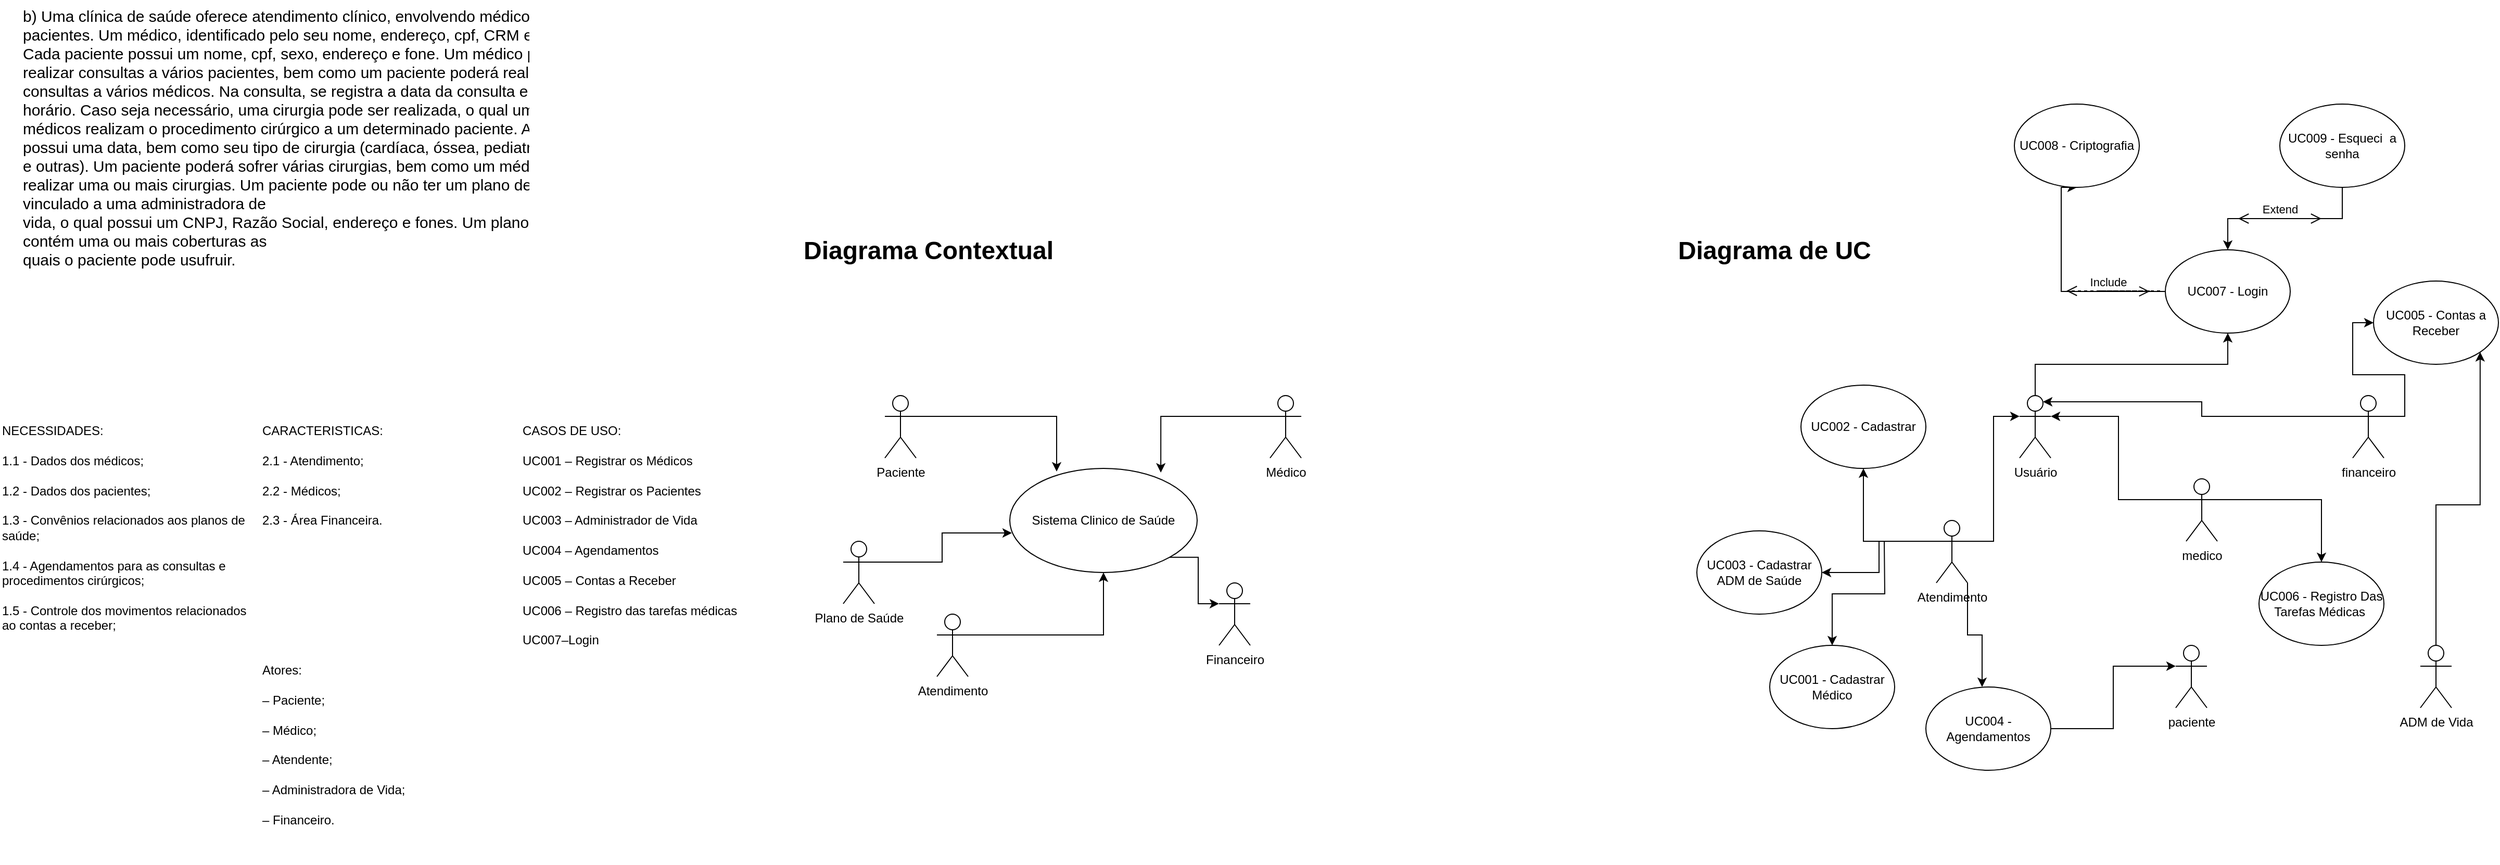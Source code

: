 <mxfile version="24.3.1" type="github">
  <diagram name="Página-1" id="kle034nBcpIm8sLm_HMZ">
    <mxGraphModel dx="1466" dy="592" grid="1" gridSize="10" guides="1" tooltips="1" connect="1" arrows="1" fold="1" page="1" pageScale="1" pageWidth="827" pageHeight="1169" math="0" shadow="0">
      <root>
        <mxCell id="0" />
        <mxCell id="1" parent="0" />
        <mxCell id="hTXdx5FMGu9ix-rzTCdy-9" style="edgeStyle=orthogonalEdgeStyle;rounded=0;orthogonalLoop=1;jettySize=auto;html=1;exitX=0.5;exitY=0;exitDx=0;exitDy=0;exitPerimeter=0;entryX=0.5;entryY=1;entryDx=0;entryDy=0;" edge="1" parent="1" source="uSbZmD1hKaF5ep1M6cqf-1" target="hTXdx5FMGu9ix-rzTCdy-6">
          <mxGeometry relative="1" as="geometry" />
        </mxCell>
        <mxCell id="uSbZmD1hKaF5ep1M6cqf-1" value="Usuário&lt;div&gt;&lt;br&gt;&lt;/div&gt;" style="shape=umlActor;verticalLabelPosition=bottom;verticalAlign=top;html=1;outlineConnect=0;" parent="1" vertex="1">
          <mxGeometry x="2010" y="400" width="30" height="60" as="geometry" />
        </mxCell>
        <mxCell id="hTXdx5FMGu9ix-rzTCdy-31" style="edgeStyle=orthogonalEdgeStyle;rounded=0;orthogonalLoop=1;jettySize=auto;html=1;exitX=1;exitY=0.333;exitDx=0;exitDy=0;exitPerimeter=0;" edge="1" parent="1" source="uSbZmD1hKaF5ep1M6cqf-2" target="hTXdx5FMGu9ix-rzTCdy-30">
          <mxGeometry relative="1" as="geometry" />
        </mxCell>
        <mxCell id="uSbZmD1hKaF5ep1M6cqf-2" value="medico&lt;div&gt;&lt;br&gt;&lt;/div&gt;" style="shape=umlActor;verticalLabelPosition=bottom;verticalAlign=top;html=1;outlineConnect=0;" parent="1" vertex="1">
          <mxGeometry x="2170" y="480" width="30" height="60" as="geometry" />
        </mxCell>
        <mxCell id="uSbZmD1hKaF5ep1M6cqf-3" value="paciente&lt;div&gt;&lt;br&gt;&lt;/div&gt;&lt;div&gt;&lt;br&gt;&lt;/div&gt;" style="shape=umlActor;verticalLabelPosition=bottom;verticalAlign=top;html=1;outlineConnect=0;" parent="1" vertex="1">
          <mxGeometry x="2160" y="640" width="30" height="60" as="geometry" />
        </mxCell>
        <mxCell id="hTXdx5FMGu9ix-rzTCdy-33" style="edgeStyle=orthogonalEdgeStyle;rounded=0;orthogonalLoop=1;jettySize=auto;html=1;exitX=1;exitY=0.333;exitDx=0;exitDy=0;exitPerimeter=0;entryX=0;entryY=0.5;entryDx=0;entryDy=0;" edge="1" parent="1" source="uSbZmD1hKaF5ep1M6cqf-4" target="hTXdx5FMGu9ix-rzTCdy-32">
          <mxGeometry relative="1" as="geometry" />
        </mxCell>
        <mxCell id="uSbZmD1hKaF5ep1M6cqf-4" value="financeiro&lt;div&gt;&lt;br&gt;&lt;/div&gt;" style="shape=umlActor;verticalLabelPosition=bottom;verticalAlign=top;html=1;outlineConnect=0;" parent="1" vertex="1">
          <mxGeometry x="2330" y="400" width="30" height="60" as="geometry" />
        </mxCell>
        <mxCell id="KJCTL0xcXzNYVvfliB-h-1" value="&lt;font style=&quot;font-size: 15px;&quot;&gt;b) Uma clínica de saúde oferece atendimento clínico, envolvendo médicos e&lt;br&gt;pacientes. Um médico, identificado pelo seu nome, endereço, cpf, CRM e fone(s).&lt;br&gt;Cada paciente possui um nome, cpf, sexo, endereço e fone. Um médico poderá&lt;br&gt;realizar consultas a vários pacientes, bem como um paciente poderá realizar&lt;br&gt;consultas a vários médicos. Na consulta, se registra a data da consulta e seu&lt;br&gt;horário. Caso seja necessário, uma cirurgia pode ser realizada, o qual um ou mais&lt;br&gt;médicos realizam o procedimento cirúrgico a um determinado paciente. A cirurgia&lt;br&gt;possui uma data, bem como seu tipo de cirurgia (cardíaca, óssea, pediatra, intestinal&lt;br&gt;e outras). Um paciente poderá sofrer várias cirurgias, bem como um médico poderá&lt;br&gt;realizar uma ou mais cirurgias. Um paciente pode ou não ter um plano de saúde, vinculado a uma administradora de&lt;br&gt;vida, o qual possui um CNPJ, Razão Social, endereço e fones. Um plano de saúde contém uma ou mais coberturas as&lt;br&gt;quais o paciente pode usufruir.&lt;/font&gt;" style="text;whiteSpace=wrap;html=1;" parent="1" vertex="1">
          <mxGeometry x="90" y="20" width="604" height="280" as="geometry" />
        </mxCell>
        <mxCell id="KJCTL0xcXzNYVvfliB-h-2" value="&lt;div&gt;CASOS DE USO:&lt;/div&gt;&lt;div&gt;&lt;br&gt;&lt;/div&gt;UC001 – Registrar os Médicos&lt;div&gt;&lt;br&gt;UC002 – Registrar os Pacientes&lt;/div&gt;&lt;div&gt;&lt;br&gt;UC003 – Administrador de Vida&lt;/div&gt;&lt;div&gt;&lt;br&gt;&lt;/div&gt;&lt;div&gt;UC004 – Agendamentos&lt;/div&gt;&lt;div&gt;&lt;br&gt;&lt;/div&gt;&lt;div&gt;UC005 – Contas a Receber&lt;div&gt;&lt;br&gt;&lt;div&gt;UC006 – Registro das tarefas médicas&lt;/div&gt;&lt;div&gt;&lt;span style=&quot;background-color: initial;&quot;&gt;&lt;br&gt;&lt;/span&gt;&lt;/div&gt;&lt;div&gt;&lt;span style=&quot;background-color: initial;&quot;&gt;UC007–Login&lt;/span&gt;&lt;/div&gt;&lt;div&gt;&lt;br&gt;&lt;/div&gt;&lt;/div&gt;&lt;/div&gt;&lt;div&gt;&lt;br&gt;&lt;/div&gt;" style="text;whiteSpace=wrap;html=1;" parent="1" vertex="1">
          <mxGeometry x="570" y="420" width="230" height="240" as="geometry" />
        </mxCell>
        <mxCell id="KJCTL0xcXzNYVvfliB-h-3" value="&lt;div&gt;CARACTERISTICAS:&lt;/div&gt;&lt;div&gt;&lt;br&gt;&lt;/div&gt;2.1 - Atendimento;&lt;div&gt;&lt;br&gt;&lt;div&gt;2.2 - Médicos;&lt;/div&gt;&lt;div&gt;&lt;br&gt;&lt;/div&gt;&lt;div&gt;2.3 - Área Financeira.&lt;/div&gt;&lt;/div&gt;" style="text;whiteSpace=wrap;html=1;" parent="1" vertex="1">
          <mxGeometry x="320" y="420" width="240" height="230" as="geometry" />
        </mxCell>
        <mxCell id="hTXdx5FMGu9ix-rzTCdy-1" value="&lt;div&gt;NECESSIDADES:&lt;/div&gt;&lt;div&gt;&lt;br&gt;&lt;/div&gt;1.1 - Dados dos médicos;&amp;nbsp;&lt;div&gt;&amp;nbsp;&lt;div&gt;1.2 - Dados dos pacientes;&lt;/div&gt;&lt;div&gt;&lt;br&gt;&lt;/div&gt;&lt;div&gt;1.3 - Convênios relacionados aos planos de saúde;&lt;/div&gt;&lt;div&gt;&amp;nbsp;&lt;/div&gt;&lt;div&gt;1.4 - Agendamentos para as consultas e procedimentos cirúrgicos;&lt;/div&gt;&lt;div&gt;&lt;br&gt;&lt;/div&gt;&lt;div&gt;1.5 - Controle dos movimentos relacionados ao contas a receber;&lt;br&gt;&lt;/div&gt;&lt;/div&gt;" style="text;whiteSpace=wrap;html=1;" vertex="1" parent="1">
          <mxGeometry x="70" y="420" width="240" height="240" as="geometry" />
        </mxCell>
        <mxCell id="hTXdx5FMGu9ix-rzTCdy-2" value="Atores:&#xa;&#xa;– Paciente;&#xa;&#xa;– Médico;&#xa;&#xa;– Atendente;&#xa;&#xa;– Administradora de Vida;&#xa;&#xa;– Financeiro." style="text;whiteSpace=wrap;" vertex="1" parent="1">
          <mxGeometry x="320" y="650" width="240" height="200" as="geometry" />
        </mxCell>
        <mxCell id="hTXdx5FMGu9ix-rzTCdy-3" value="&lt;h1 style=&quot;margin-top: 0px;&quot;&gt;Diagrama Contextual&amp;nbsp;&lt;/h1&gt;" style="text;html=1;whiteSpace=wrap;overflow=hidden;rounded=0;" vertex="1" parent="1">
          <mxGeometry x="840" y="240" width="250" height="40" as="geometry" />
        </mxCell>
        <mxCell id="hTXdx5FMGu9ix-rzTCdy-4" value="&lt;h1 style=&quot;margin-top: 0px;&quot;&gt;Diagrama de UC&lt;/h1&gt;" style="text;html=1;whiteSpace=wrap;overflow=hidden;rounded=0;" vertex="1" parent="1">
          <mxGeometry x="1680" y="240" width="250" height="40" as="geometry" />
        </mxCell>
        <mxCell id="hTXdx5FMGu9ix-rzTCdy-10" style="edgeStyle=orthogonalEdgeStyle;rounded=0;orthogonalLoop=1;jettySize=auto;html=1;exitX=0;exitY=0.5;exitDx=0;exitDy=0;entryX=0.5;entryY=1;entryDx=0;entryDy=0;" edge="1" parent="1" source="hTXdx5FMGu9ix-rzTCdy-6" target="hTXdx5FMGu9ix-rzTCdy-7">
          <mxGeometry relative="1" as="geometry">
            <Array as="points">
              <mxPoint x="2050" y="300" />
              <mxPoint x="2050" y="200" />
            </Array>
          </mxGeometry>
        </mxCell>
        <mxCell id="hTXdx5FMGu9ix-rzTCdy-6" value="UC007 - Login" style="ellipse;whiteSpace=wrap;html=1;" vertex="1" parent="1">
          <mxGeometry x="2150" y="260" width="120" height="80" as="geometry" />
        </mxCell>
        <mxCell id="hTXdx5FMGu9ix-rzTCdy-7" value="UC008 - Criptografia" style="ellipse;whiteSpace=wrap;html=1;" vertex="1" parent="1">
          <mxGeometry x="2005" y="120" width="120" height="80" as="geometry" />
        </mxCell>
        <mxCell id="hTXdx5FMGu9ix-rzTCdy-11" style="edgeStyle=orthogonalEdgeStyle;rounded=0;orthogonalLoop=1;jettySize=auto;html=1;exitX=0.5;exitY=1;exitDx=0;exitDy=0;entryX=0.5;entryY=0;entryDx=0;entryDy=0;" edge="1" parent="1" source="hTXdx5FMGu9ix-rzTCdy-8" target="hTXdx5FMGu9ix-rzTCdy-6">
          <mxGeometry relative="1" as="geometry" />
        </mxCell>
        <mxCell id="hTXdx5FMGu9ix-rzTCdy-8" value="UC009 - Esqueci&amp;nbsp; a senha" style="ellipse;whiteSpace=wrap;html=1;" vertex="1" parent="1">
          <mxGeometry x="2260" y="120" width="120" height="80" as="geometry" />
        </mxCell>
        <mxCell id="hTXdx5FMGu9ix-rzTCdy-12" value="Extend" style="html=1;verticalAlign=bottom;endArrow=open;dashed=1;endSize=8;curved=0;rounded=0;" edge="1" parent="1">
          <mxGeometry relative="1" as="geometry">
            <mxPoint x="2300" y="230" as="sourcePoint" />
            <mxPoint x="2220" y="230" as="targetPoint" />
          </mxGeometry>
        </mxCell>
        <mxCell id="hTXdx5FMGu9ix-rzTCdy-13" value="" style="html=1;verticalAlign=bottom;endArrow=open;dashed=1;endSize=8;curved=0;rounded=0;" edge="1" parent="1">
          <mxGeometry relative="1" as="geometry">
            <mxPoint x="2320" y="230" as="sourcePoint" />
            <mxPoint x="2300" y="230" as="targetPoint" />
            <Array as="points">
              <mxPoint x="2310" y="230" />
              <mxPoint x="2260" y="230" />
            </Array>
          </mxGeometry>
        </mxCell>
        <mxCell id="hTXdx5FMGu9ix-rzTCdy-14" value="Include" style="html=1;verticalAlign=bottom;endArrow=open;dashed=1;endSize=8;curved=0;rounded=0;" edge="1" parent="1">
          <mxGeometry relative="1" as="geometry">
            <mxPoint x="2135" y="299.5" as="sourcePoint" />
            <mxPoint x="2055" y="299.5" as="targetPoint" />
            <mxPoint as="offset" />
          </mxGeometry>
        </mxCell>
        <mxCell id="hTXdx5FMGu9ix-rzTCdy-15" value="" style="html=1;verticalAlign=bottom;endArrow=open;dashed=1;endSize=8;curved=0;rounded=0;" edge="1" parent="1">
          <mxGeometry relative="1" as="geometry">
            <mxPoint x="2145" y="299.5" as="sourcePoint" />
            <mxPoint x="2135" y="300" as="targetPoint" />
            <Array as="points">
              <mxPoint x="2135" y="299.5" />
              <mxPoint x="2085" y="299.5" />
            </Array>
          </mxGeometry>
        </mxCell>
        <mxCell id="hTXdx5FMGu9ix-rzTCdy-16" style="edgeStyle=orthogonalEdgeStyle;rounded=0;orthogonalLoop=1;jettySize=auto;html=1;exitX=0;exitY=0.333;exitDx=0;exitDy=0;exitPerimeter=0;entryX=1;entryY=0.333;entryDx=0;entryDy=0;entryPerimeter=0;" edge="1" parent="1" source="uSbZmD1hKaF5ep1M6cqf-2" target="uSbZmD1hKaF5ep1M6cqf-1">
          <mxGeometry relative="1" as="geometry" />
        </mxCell>
        <mxCell id="hTXdx5FMGu9ix-rzTCdy-17" style="edgeStyle=orthogonalEdgeStyle;rounded=0;orthogonalLoop=1;jettySize=auto;html=1;exitX=0;exitY=0.333;exitDx=0;exitDy=0;exitPerimeter=0;entryX=0.75;entryY=0.1;entryDx=0;entryDy=0;entryPerimeter=0;" edge="1" parent="1" source="uSbZmD1hKaF5ep1M6cqf-4" target="uSbZmD1hKaF5ep1M6cqf-1">
          <mxGeometry relative="1" as="geometry" />
        </mxCell>
        <mxCell id="hTXdx5FMGu9ix-rzTCdy-24" style="edgeStyle=orthogonalEdgeStyle;rounded=0;orthogonalLoop=1;jettySize=auto;html=1;exitX=0;exitY=0.333;exitDx=0;exitDy=0;exitPerimeter=0;entryX=1;entryY=0.5;entryDx=0;entryDy=0;" edge="1" parent="1" source="hTXdx5FMGu9ix-rzTCdy-18" target="hTXdx5FMGu9ix-rzTCdy-21">
          <mxGeometry relative="1" as="geometry" />
        </mxCell>
        <mxCell id="hTXdx5FMGu9ix-rzTCdy-25" style="edgeStyle=orthogonalEdgeStyle;rounded=0;orthogonalLoop=1;jettySize=auto;html=1;exitX=0;exitY=0.333;exitDx=0;exitDy=0;exitPerimeter=0;" edge="1" parent="1" source="hTXdx5FMGu9ix-rzTCdy-18" target="hTXdx5FMGu9ix-rzTCdy-22">
          <mxGeometry relative="1" as="geometry" />
        </mxCell>
        <mxCell id="hTXdx5FMGu9ix-rzTCdy-26" style="edgeStyle=orthogonalEdgeStyle;rounded=0;orthogonalLoop=1;jettySize=auto;html=1;" edge="1" parent="1" target="hTXdx5FMGu9ix-rzTCdy-20">
          <mxGeometry relative="1" as="geometry">
            <mxPoint x="1880" y="540" as="sourcePoint" />
          </mxGeometry>
        </mxCell>
        <mxCell id="hTXdx5FMGu9ix-rzTCdy-18" value="Atendimento" style="shape=umlActor;verticalLabelPosition=bottom;verticalAlign=top;html=1;outlineConnect=0;" vertex="1" parent="1">
          <mxGeometry x="1930" y="520" width="30" height="60" as="geometry" />
        </mxCell>
        <mxCell id="hTXdx5FMGu9ix-rzTCdy-19" style="edgeStyle=orthogonalEdgeStyle;rounded=0;orthogonalLoop=1;jettySize=auto;html=1;exitX=1;exitY=0.333;exitDx=0;exitDy=0;exitPerimeter=0;entryX=0;entryY=0.333;entryDx=0;entryDy=0;entryPerimeter=0;" edge="1" parent="1" source="hTXdx5FMGu9ix-rzTCdy-18" target="uSbZmD1hKaF5ep1M6cqf-1">
          <mxGeometry relative="1" as="geometry" />
        </mxCell>
        <mxCell id="hTXdx5FMGu9ix-rzTCdy-20" value="UC001 - Cadastrar Médico" style="ellipse;whiteSpace=wrap;html=1;" vertex="1" parent="1">
          <mxGeometry x="1770" y="640" width="120" height="80" as="geometry" />
        </mxCell>
        <mxCell id="hTXdx5FMGu9ix-rzTCdy-21" value="UC003 - Cadastrar ADM de Saúde" style="ellipse;whiteSpace=wrap;html=1;" vertex="1" parent="1">
          <mxGeometry x="1700" y="530" width="120" height="80" as="geometry" />
        </mxCell>
        <mxCell id="hTXdx5FMGu9ix-rzTCdy-22" value="UC002 - Cadastrar" style="ellipse;whiteSpace=wrap;html=1;" vertex="1" parent="1">
          <mxGeometry x="1800" y="390" width="120" height="80" as="geometry" />
        </mxCell>
        <mxCell id="hTXdx5FMGu9ix-rzTCdy-23" value="UC004 - Agendamentos" style="ellipse;whiteSpace=wrap;html=1;" vertex="1" parent="1">
          <mxGeometry x="1920" y="680" width="120" height="80" as="geometry" />
        </mxCell>
        <mxCell id="hTXdx5FMGu9ix-rzTCdy-27" style="edgeStyle=orthogonalEdgeStyle;rounded=0;orthogonalLoop=1;jettySize=auto;html=1;exitX=1;exitY=1;exitDx=0;exitDy=0;exitPerimeter=0;entryX=0.45;entryY=0;entryDx=0;entryDy=0;entryPerimeter=0;" edge="1" parent="1" source="hTXdx5FMGu9ix-rzTCdy-18" target="hTXdx5FMGu9ix-rzTCdy-23">
          <mxGeometry relative="1" as="geometry" />
        </mxCell>
        <mxCell id="hTXdx5FMGu9ix-rzTCdy-29" style="edgeStyle=orthogonalEdgeStyle;rounded=0;orthogonalLoop=1;jettySize=auto;html=1;exitX=1;exitY=0.5;exitDx=0;exitDy=0;entryX=0;entryY=0.333;entryDx=0;entryDy=0;entryPerimeter=0;" edge="1" parent="1" source="hTXdx5FMGu9ix-rzTCdy-23" target="uSbZmD1hKaF5ep1M6cqf-3">
          <mxGeometry relative="1" as="geometry" />
        </mxCell>
        <mxCell id="hTXdx5FMGu9ix-rzTCdy-30" value="UC006 - Registro Das Tarefas Médicas&amp;nbsp;" style="ellipse;whiteSpace=wrap;html=1;" vertex="1" parent="1">
          <mxGeometry x="2240" y="560" width="120" height="80" as="geometry" />
        </mxCell>
        <mxCell id="hTXdx5FMGu9ix-rzTCdy-32" value="UC005 - Contas a Receber" style="ellipse;whiteSpace=wrap;html=1;" vertex="1" parent="1">
          <mxGeometry x="2350" y="290" width="120" height="80" as="geometry" />
        </mxCell>
        <mxCell id="hTXdx5FMGu9ix-rzTCdy-35" style="edgeStyle=orthogonalEdgeStyle;rounded=0;orthogonalLoop=1;jettySize=auto;html=1;exitX=0.5;exitY=0;exitDx=0;exitDy=0;exitPerimeter=0;entryX=1;entryY=1;entryDx=0;entryDy=0;" edge="1" parent="1" source="hTXdx5FMGu9ix-rzTCdy-34" target="hTXdx5FMGu9ix-rzTCdy-32">
          <mxGeometry relative="1" as="geometry" />
        </mxCell>
        <mxCell id="hTXdx5FMGu9ix-rzTCdy-34" value="ADM de Vida" style="shape=umlActor;verticalLabelPosition=bottom;verticalAlign=top;html=1;outlineConnect=0;" vertex="1" parent="1">
          <mxGeometry x="2395" y="640" width="30" height="60" as="geometry" />
        </mxCell>
        <mxCell id="hTXdx5FMGu9ix-rzTCdy-36" value="Sistema Clinico de Saúde" style="ellipse;whiteSpace=wrap;html=1;" vertex="1" parent="1">
          <mxGeometry x="1040" y="470" width="180" height="100" as="geometry" />
        </mxCell>
        <mxCell id="hTXdx5FMGu9ix-rzTCdy-37" value="Paciente" style="shape=umlActor;verticalLabelPosition=bottom;verticalAlign=top;html=1;outlineConnect=0;" vertex="1" parent="1">
          <mxGeometry x="920" y="400" width="30" height="60" as="geometry" />
        </mxCell>
        <mxCell id="hTXdx5FMGu9ix-rzTCdy-38" value="&lt;div&gt;Financeiro&lt;/div&gt;" style="shape=umlActor;verticalLabelPosition=bottom;verticalAlign=top;html=1;outlineConnect=0;" vertex="1" parent="1">
          <mxGeometry x="1241" y="580" width="30" height="60" as="geometry" />
        </mxCell>
        <mxCell id="hTXdx5FMGu9ix-rzTCdy-39" value="Plano de Saúde" style="shape=umlActor;verticalLabelPosition=bottom;verticalAlign=top;html=1;outlineConnect=0;" vertex="1" parent="1">
          <mxGeometry x="880" y="540" width="30" height="60" as="geometry" />
        </mxCell>
        <mxCell id="hTXdx5FMGu9ix-rzTCdy-40" value="Médico" style="shape=umlActor;verticalLabelPosition=bottom;verticalAlign=top;html=1;outlineConnect=0;" vertex="1" parent="1">
          <mxGeometry x="1290" y="400" width="30" height="60" as="geometry" />
        </mxCell>
        <mxCell id="hTXdx5FMGu9ix-rzTCdy-48" style="edgeStyle=orthogonalEdgeStyle;rounded=0;orthogonalLoop=1;jettySize=auto;html=1;exitX=1;exitY=0.333;exitDx=0;exitDy=0;exitPerimeter=0;entryX=0.5;entryY=1;entryDx=0;entryDy=0;" edge="1" parent="1" source="hTXdx5FMGu9ix-rzTCdy-41" target="hTXdx5FMGu9ix-rzTCdy-36">
          <mxGeometry relative="1" as="geometry" />
        </mxCell>
        <mxCell id="hTXdx5FMGu9ix-rzTCdy-41" value="Atendimento" style="shape=umlActor;verticalLabelPosition=bottom;verticalAlign=top;html=1;outlineConnect=0;" vertex="1" parent="1">
          <mxGeometry x="970" y="610" width="30" height="60" as="geometry" />
        </mxCell>
        <mxCell id="hTXdx5FMGu9ix-rzTCdy-45" style="edgeStyle=orthogonalEdgeStyle;rounded=0;orthogonalLoop=1;jettySize=auto;html=1;exitX=1;exitY=0.333;exitDx=0;exitDy=0;exitPerimeter=0;entryX=0.25;entryY=0.03;entryDx=0;entryDy=0;entryPerimeter=0;" edge="1" parent="1" source="hTXdx5FMGu9ix-rzTCdy-37" target="hTXdx5FMGu9ix-rzTCdy-36">
          <mxGeometry relative="1" as="geometry" />
        </mxCell>
        <mxCell id="hTXdx5FMGu9ix-rzTCdy-49" style="edgeStyle=orthogonalEdgeStyle;rounded=0;orthogonalLoop=1;jettySize=auto;html=1;exitX=1;exitY=0.333;exitDx=0;exitDy=0;exitPerimeter=0;entryX=0.011;entryY=0.62;entryDx=0;entryDy=0;entryPerimeter=0;" edge="1" parent="1" source="hTXdx5FMGu9ix-rzTCdy-39" target="hTXdx5FMGu9ix-rzTCdy-36">
          <mxGeometry relative="1" as="geometry" />
        </mxCell>
        <mxCell id="hTXdx5FMGu9ix-rzTCdy-50" style="edgeStyle=orthogonalEdgeStyle;rounded=0;orthogonalLoop=1;jettySize=auto;html=1;exitX=1;exitY=1;exitDx=0;exitDy=0;entryX=0;entryY=0.333;entryDx=0;entryDy=0;entryPerimeter=0;" edge="1" parent="1" source="hTXdx5FMGu9ix-rzTCdy-36" target="hTXdx5FMGu9ix-rzTCdy-38">
          <mxGeometry relative="1" as="geometry">
            <Array as="points">
              <mxPoint x="1221" y="555" />
              <mxPoint x="1221" y="600" />
            </Array>
          </mxGeometry>
        </mxCell>
        <mxCell id="hTXdx5FMGu9ix-rzTCdy-52" style="edgeStyle=orthogonalEdgeStyle;rounded=0;orthogonalLoop=1;jettySize=auto;html=1;exitX=0;exitY=0.333;exitDx=0;exitDy=0;exitPerimeter=0;entryX=0.806;entryY=0.04;entryDx=0;entryDy=0;entryPerimeter=0;" edge="1" parent="1" source="hTXdx5FMGu9ix-rzTCdy-40" target="hTXdx5FMGu9ix-rzTCdy-36">
          <mxGeometry relative="1" as="geometry" />
        </mxCell>
      </root>
    </mxGraphModel>
  </diagram>
</mxfile>
